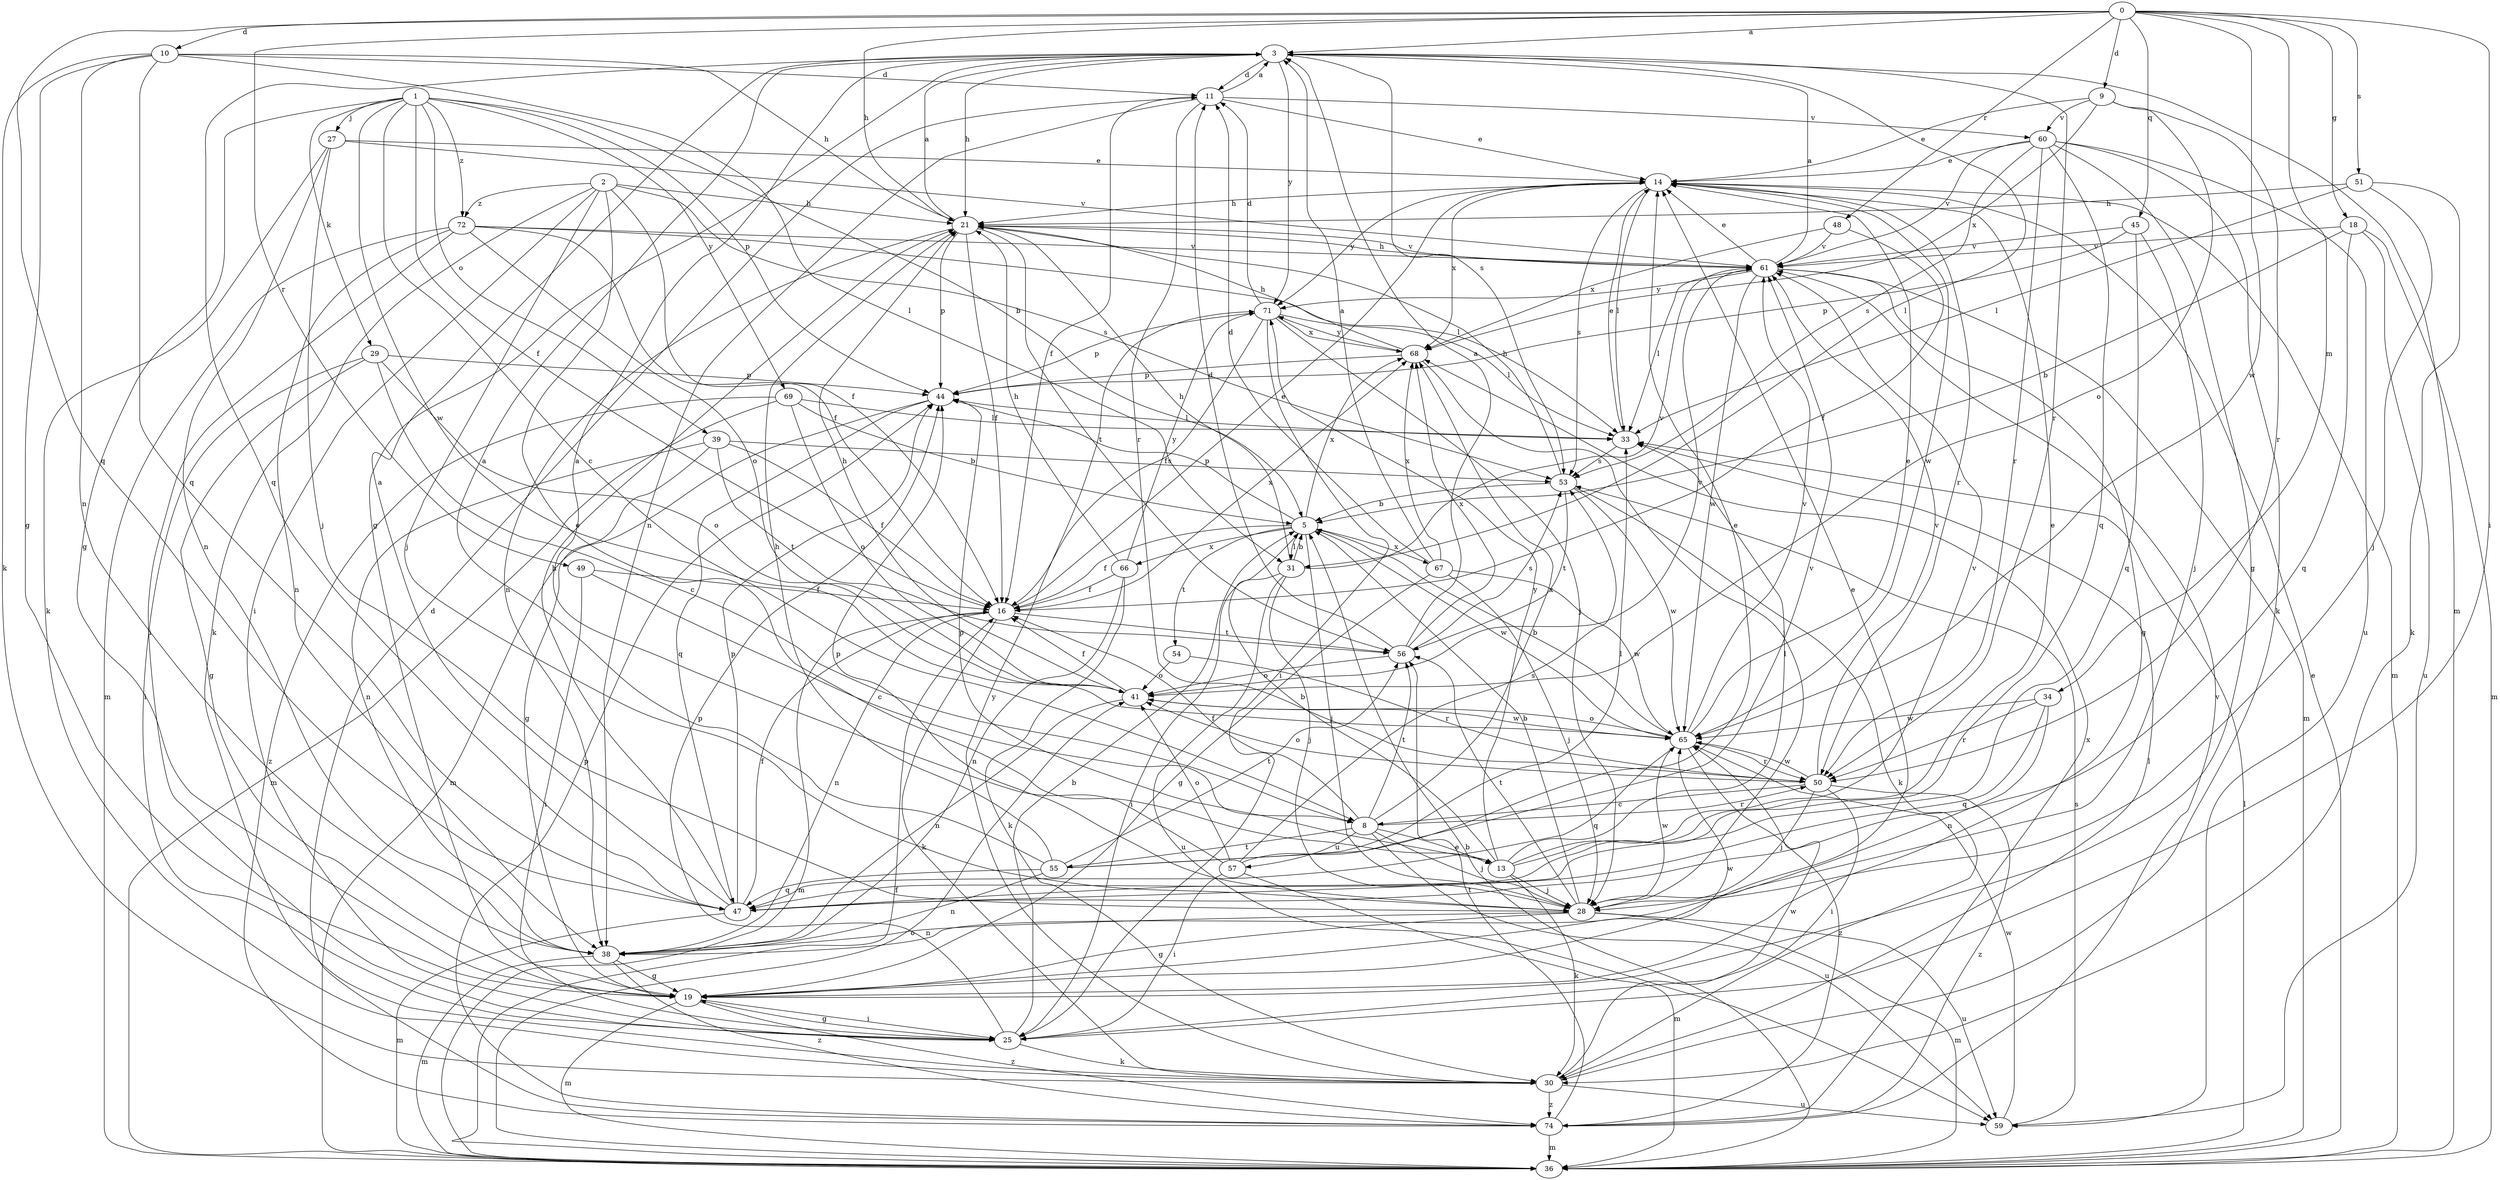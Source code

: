 strict digraph  {
0;
1;
2;
3;
5;
8;
9;
10;
11;
13;
14;
16;
18;
19;
21;
25;
27;
28;
29;
30;
31;
33;
34;
36;
38;
39;
41;
44;
45;
47;
48;
49;
50;
51;
53;
54;
55;
56;
57;
59;
60;
61;
65;
66;
67;
68;
69;
71;
72;
74;
0 -> 3  [label=a];
0 -> 9  [label=d];
0 -> 10  [label=d];
0 -> 18  [label=g];
0 -> 21  [label=h];
0 -> 25  [label=i];
0 -> 34  [label=m];
0 -> 45  [label=q];
0 -> 47  [label=q];
0 -> 48  [label=r];
0 -> 49  [label=r];
0 -> 51  [label=s];
0 -> 65  [label=w];
1 -> 5  [label=b];
1 -> 8  [label=c];
1 -> 16  [label=f];
1 -> 19  [label=g];
1 -> 27  [label=j];
1 -> 29  [label=k];
1 -> 39  [label=o];
1 -> 44  [label=p];
1 -> 65  [label=w];
1 -> 69  [label=y];
1 -> 72  [label=z];
2 -> 13  [label=e];
2 -> 16  [label=f];
2 -> 21  [label=h];
2 -> 25  [label=i];
2 -> 28  [label=j];
2 -> 30  [label=k];
2 -> 53  [label=s];
2 -> 72  [label=z];
3 -> 11  [label=d];
3 -> 19  [label=g];
3 -> 21  [label=h];
3 -> 31  [label=l];
3 -> 36  [label=m];
3 -> 47  [label=q];
3 -> 50  [label=r];
3 -> 53  [label=s];
3 -> 71  [label=y];
5 -> 16  [label=f];
5 -> 28  [label=j];
5 -> 31  [label=l];
5 -> 44  [label=p];
5 -> 54  [label=t];
5 -> 65  [label=w];
5 -> 66  [label=x];
5 -> 67  [label=x];
5 -> 68  [label=x];
8 -> 13  [label=e];
8 -> 16  [label=f];
8 -> 28  [label=j];
8 -> 50  [label=r];
8 -> 55  [label=t];
8 -> 56  [label=t];
8 -> 57  [label=u];
8 -> 59  [label=u];
8 -> 68  [label=x];
9 -> 14  [label=e];
9 -> 41  [label=o];
9 -> 50  [label=r];
9 -> 60  [label=v];
9 -> 68  [label=x];
10 -> 11  [label=d];
10 -> 19  [label=g];
10 -> 21  [label=h];
10 -> 30  [label=k];
10 -> 31  [label=l];
10 -> 38  [label=n];
10 -> 47  [label=q];
11 -> 3  [label=a];
11 -> 14  [label=e];
11 -> 16  [label=f];
11 -> 38  [label=n];
11 -> 50  [label=r];
11 -> 60  [label=v];
13 -> 5  [label=b];
13 -> 14  [label=e];
13 -> 28  [label=j];
13 -> 30  [label=k];
13 -> 33  [label=l];
13 -> 44  [label=p];
13 -> 61  [label=v];
13 -> 71  [label=y];
14 -> 21  [label=h];
14 -> 33  [label=l];
14 -> 36  [label=m];
14 -> 50  [label=r];
14 -> 53  [label=s];
14 -> 65  [label=w];
14 -> 68  [label=x];
14 -> 71  [label=y];
16 -> 14  [label=e];
16 -> 30  [label=k];
16 -> 36  [label=m];
16 -> 38  [label=n];
16 -> 56  [label=t];
16 -> 68  [label=x];
18 -> 5  [label=b];
18 -> 36  [label=m];
18 -> 47  [label=q];
18 -> 59  [label=u];
18 -> 61  [label=v];
19 -> 14  [label=e];
19 -> 25  [label=i];
19 -> 36  [label=m];
19 -> 65  [label=w];
19 -> 74  [label=z];
21 -> 3  [label=a];
21 -> 16  [label=f];
21 -> 38  [label=n];
21 -> 44  [label=p];
21 -> 56  [label=t];
21 -> 61  [label=v];
25 -> 5  [label=b];
25 -> 19  [label=g];
25 -> 30  [label=k];
25 -> 44  [label=p];
27 -> 14  [label=e];
27 -> 28  [label=j];
27 -> 30  [label=k];
27 -> 38  [label=n];
27 -> 61  [label=v];
28 -> 5  [label=b];
28 -> 19  [label=g];
28 -> 36  [label=m];
28 -> 38  [label=n];
28 -> 44  [label=p];
28 -> 56  [label=t];
28 -> 59  [label=u];
28 -> 65  [label=w];
29 -> 8  [label=c];
29 -> 19  [label=g];
29 -> 25  [label=i];
29 -> 41  [label=o];
29 -> 44  [label=p];
30 -> 33  [label=l];
30 -> 59  [label=u];
30 -> 65  [label=w];
30 -> 71  [label=y];
30 -> 74  [label=z];
31 -> 5  [label=b];
31 -> 21  [label=h];
31 -> 25  [label=i];
31 -> 28  [label=j];
31 -> 59  [label=u];
31 -> 61  [label=v];
33 -> 14  [label=e];
33 -> 53  [label=s];
34 -> 38  [label=n];
34 -> 47  [label=q];
34 -> 50  [label=r];
34 -> 65  [label=w];
36 -> 5  [label=b];
36 -> 14  [label=e];
36 -> 16  [label=f];
36 -> 33  [label=l];
36 -> 41  [label=o];
38 -> 19  [label=g];
38 -> 36  [label=m];
38 -> 74  [label=z];
39 -> 16  [label=f];
39 -> 19  [label=g];
39 -> 38  [label=n];
39 -> 53  [label=s];
39 -> 56  [label=t];
41 -> 16  [label=f];
41 -> 21  [label=h];
41 -> 38  [label=n];
41 -> 61  [label=v];
41 -> 65  [label=w];
44 -> 33  [label=l];
44 -> 36  [label=m];
44 -> 47  [label=q];
45 -> 28  [label=j];
45 -> 44  [label=p];
45 -> 47  [label=q];
45 -> 61  [label=v];
47 -> 3  [label=a];
47 -> 16  [label=f];
47 -> 21  [label=h];
47 -> 36  [label=m];
47 -> 44  [label=p];
48 -> 16  [label=f];
48 -> 61  [label=v];
48 -> 68  [label=x];
49 -> 8  [label=c];
49 -> 16  [label=f];
49 -> 25  [label=i];
50 -> 8  [label=c];
50 -> 25  [label=i];
50 -> 28  [label=j];
50 -> 41  [label=o];
50 -> 61  [label=v];
50 -> 65  [label=w];
50 -> 74  [label=z];
51 -> 21  [label=h];
51 -> 28  [label=j];
51 -> 30  [label=k];
51 -> 33  [label=l];
53 -> 5  [label=b];
53 -> 21  [label=h];
53 -> 30  [label=k];
53 -> 56  [label=t];
53 -> 65  [label=w];
54 -> 41  [label=o];
54 -> 50  [label=r];
55 -> 3  [label=a];
55 -> 21  [label=h];
55 -> 33  [label=l];
55 -> 38  [label=n];
55 -> 47  [label=q];
55 -> 56  [label=t];
55 -> 61  [label=v];
56 -> 3  [label=a];
56 -> 11  [label=d];
56 -> 41  [label=o];
56 -> 53  [label=s];
56 -> 68  [label=x];
57 -> 3  [label=a];
57 -> 14  [label=e];
57 -> 25  [label=i];
57 -> 36  [label=m];
57 -> 41  [label=o];
57 -> 53  [label=s];
59 -> 53  [label=s];
59 -> 65  [label=w];
60 -> 14  [label=e];
60 -> 19  [label=g];
60 -> 30  [label=k];
60 -> 47  [label=q];
60 -> 50  [label=r];
60 -> 53  [label=s];
60 -> 59  [label=u];
60 -> 61  [label=v];
61 -> 3  [label=a];
61 -> 14  [label=e];
61 -> 19  [label=g];
61 -> 21  [label=h];
61 -> 33  [label=l];
61 -> 36  [label=m];
61 -> 65  [label=w];
61 -> 71  [label=y];
65 -> 5  [label=b];
65 -> 14  [label=e];
65 -> 41  [label=o];
65 -> 47  [label=q];
65 -> 50  [label=r];
65 -> 61  [label=v];
65 -> 74  [label=z];
66 -> 16  [label=f];
66 -> 21  [label=h];
66 -> 30  [label=k];
66 -> 38  [label=n];
66 -> 71  [label=y];
67 -> 3  [label=a];
67 -> 11  [label=d];
67 -> 19  [label=g];
67 -> 28  [label=j];
67 -> 65  [label=w];
67 -> 68  [label=x];
68 -> 21  [label=h];
68 -> 28  [label=j];
68 -> 44  [label=p];
68 -> 71  [label=y];
69 -> 5  [label=b];
69 -> 33  [label=l];
69 -> 36  [label=m];
69 -> 41  [label=o];
69 -> 74  [label=z];
71 -> 11  [label=d];
71 -> 16  [label=f];
71 -> 25  [label=i];
71 -> 28  [label=j];
71 -> 33  [label=l];
71 -> 44  [label=p];
71 -> 68  [label=x];
72 -> 16  [label=f];
72 -> 25  [label=i];
72 -> 33  [label=l];
72 -> 36  [label=m];
72 -> 38  [label=n];
72 -> 41  [label=o];
72 -> 61  [label=v];
74 -> 11  [label=d];
74 -> 36  [label=m];
74 -> 44  [label=p];
74 -> 56  [label=t];
74 -> 61  [label=v];
74 -> 68  [label=x];
}
